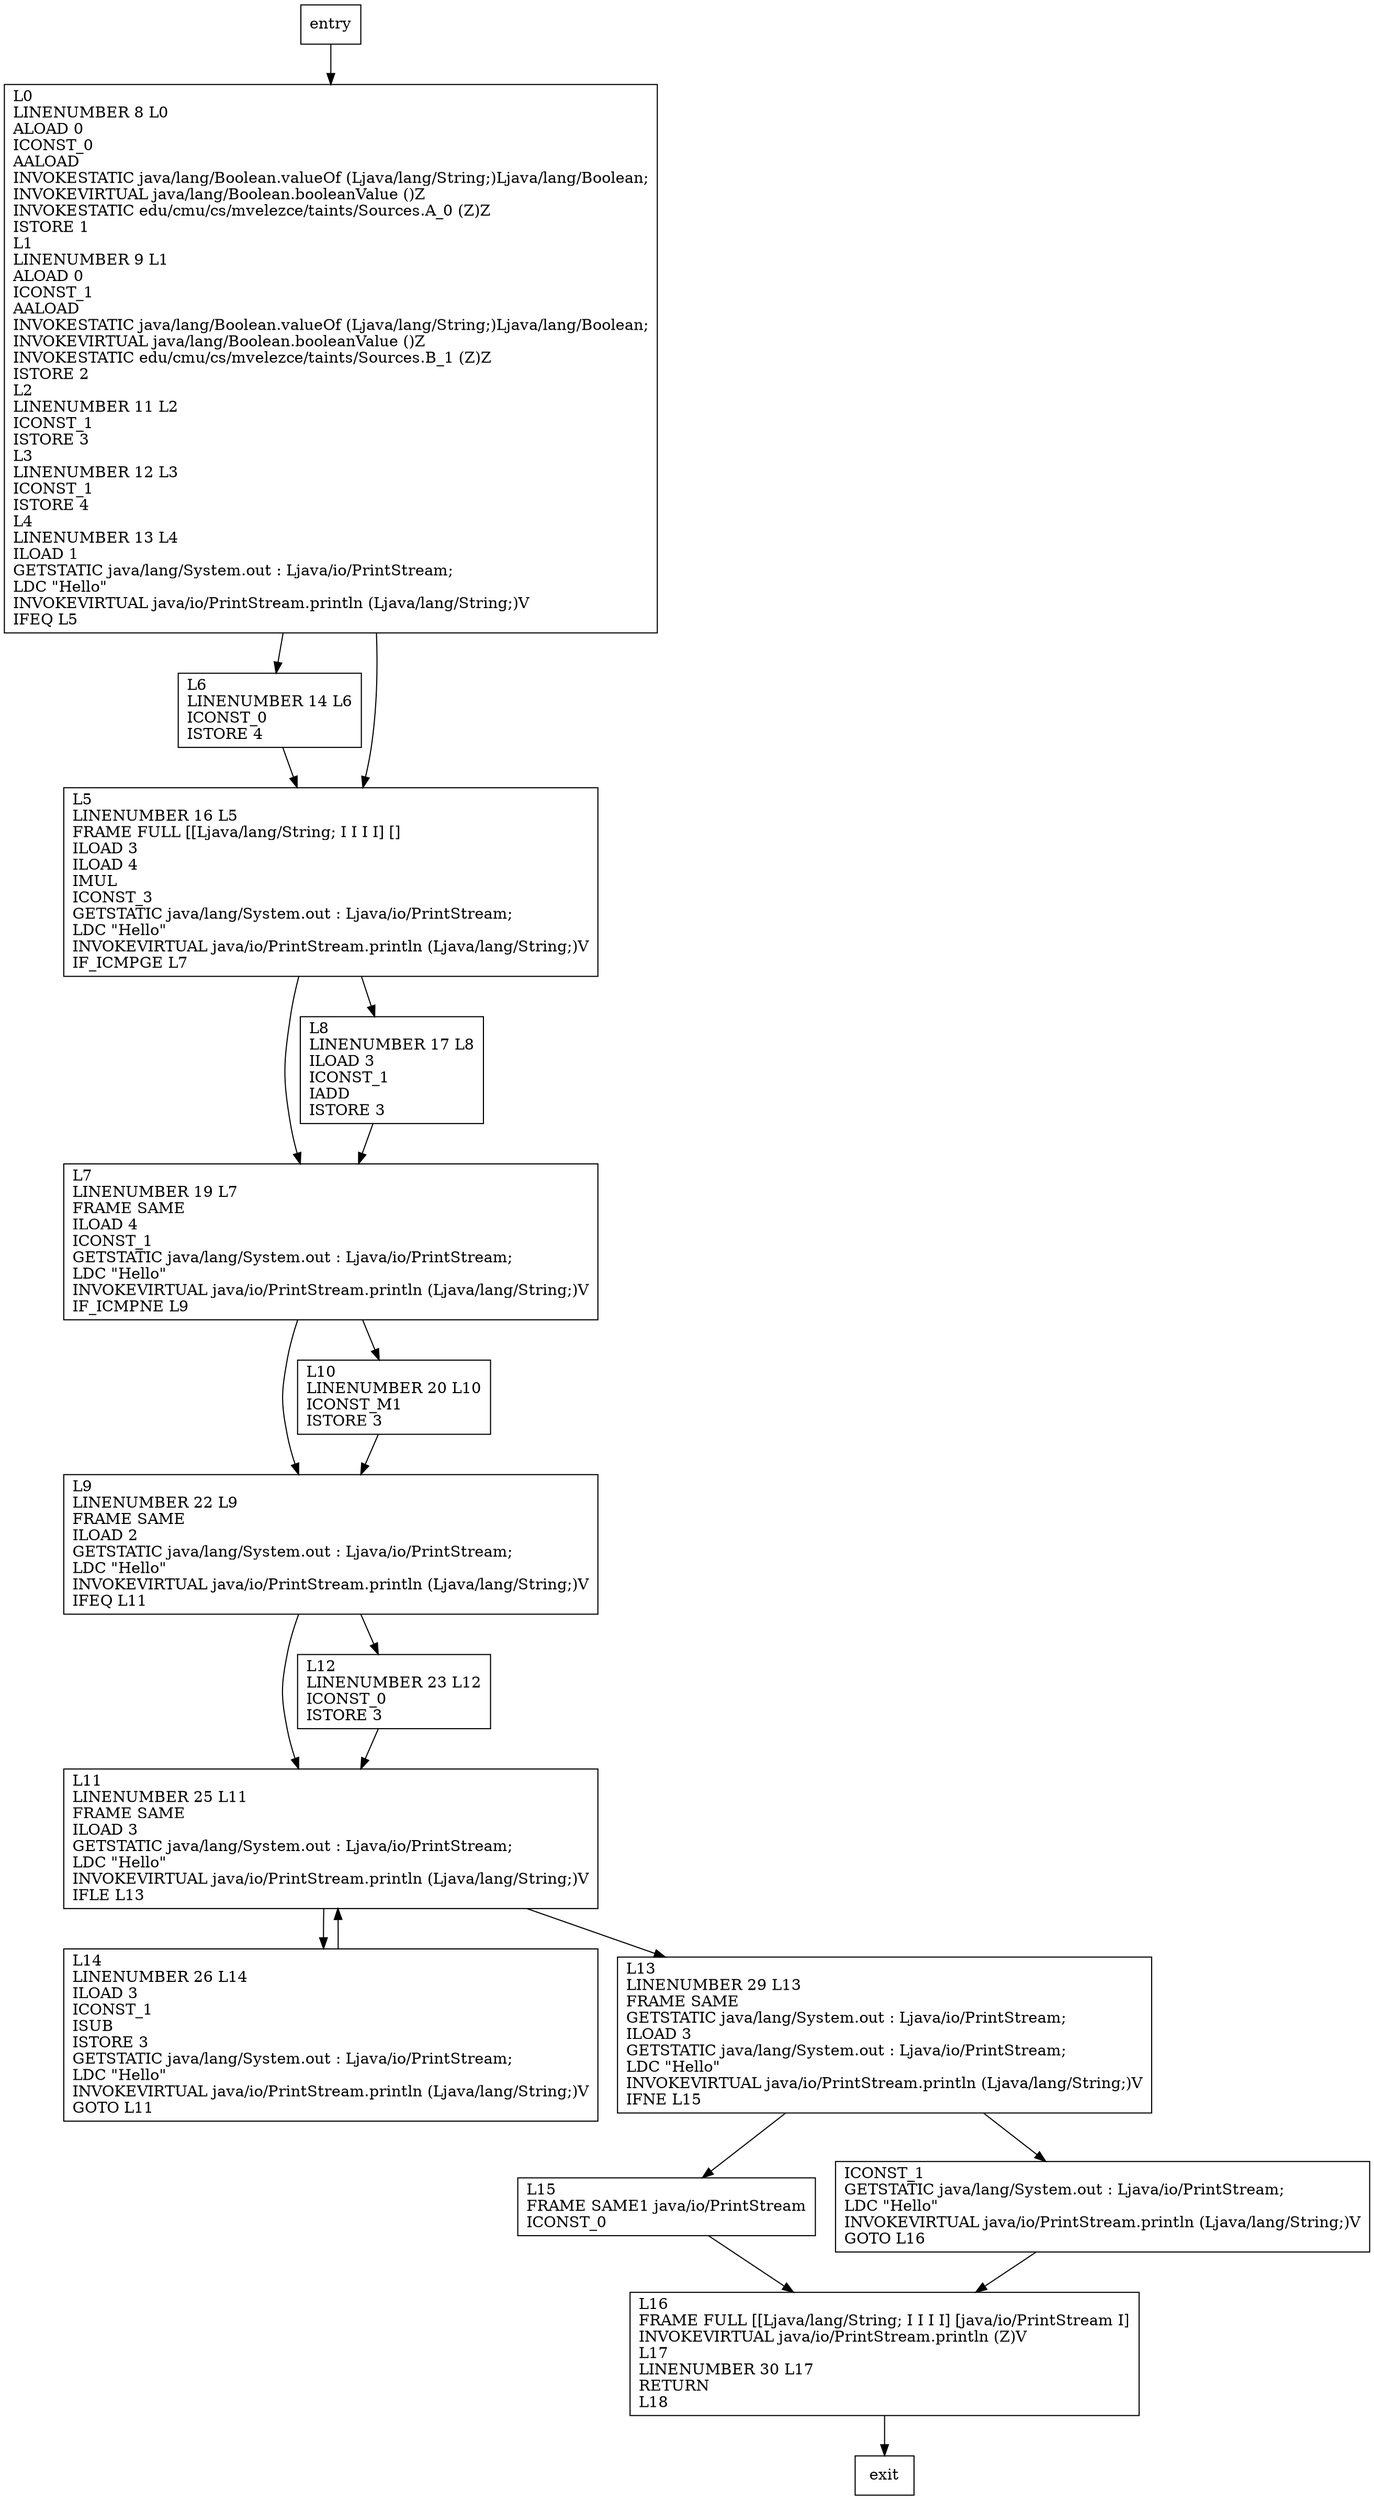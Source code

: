 digraph main {
node [shape=record];
258860422 [label="L15\lFRAME SAME1 java/io/PrintStream\lICONST_0\l"];
2118413714 [label="L9\lLINENUMBER 22 L9\lFRAME SAME\lILOAD 2\lGETSTATIC java/lang/System.out : Ljava/io/PrintStream;\lLDC \"Hello\"\lINVOKEVIRTUAL java/io/PrintStream.println (Ljava/lang/String;)V\lIFEQ L11\l"];
873105556 [label="L0\lLINENUMBER 8 L0\lALOAD 0\lICONST_0\lAALOAD\lINVOKESTATIC java/lang/Boolean.valueOf (Ljava/lang/String;)Ljava/lang/Boolean;\lINVOKEVIRTUAL java/lang/Boolean.booleanValue ()Z\lINVOKESTATIC edu/cmu/cs/mvelezce/taints/Sources.A_0 (Z)Z\lISTORE 1\lL1\lLINENUMBER 9 L1\lALOAD 0\lICONST_1\lAALOAD\lINVOKESTATIC java/lang/Boolean.valueOf (Ljava/lang/String;)Ljava/lang/Boolean;\lINVOKEVIRTUAL java/lang/Boolean.booleanValue ()Z\lINVOKESTATIC edu/cmu/cs/mvelezce/taints/Sources.B_1 (Z)Z\lISTORE 2\lL2\lLINENUMBER 11 L2\lICONST_1\lISTORE 3\lL3\lLINENUMBER 12 L3\lICONST_1\lISTORE 4\lL4\lLINENUMBER 13 L4\lILOAD 1\lGETSTATIC java/lang/System.out : Ljava/io/PrintStream;\lLDC \"Hello\"\lINVOKEVIRTUAL java/io/PrintStream.println (Ljava/lang/String;)V\lIFEQ L5\l"];
1894338251 [label="L7\lLINENUMBER 19 L7\lFRAME SAME\lILOAD 4\lICONST_1\lGETSTATIC java/lang/System.out : Ljava/io/PrintStream;\lLDC \"Hello\"\lINVOKEVIRTUAL java/io/PrintStream.println (Ljava/lang/String;)V\lIF_ICMPNE L9\l"];
50826412 [label="ICONST_1\lGETSTATIC java/lang/System.out : Ljava/io/PrintStream;\lLDC \"Hello\"\lINVOKEVIRTUAL java/io/PrintStream.println (Ljava/lang/String;)V\lGOTO L16\l"];
1152554134 [label="L14\lLINENUMBER 26 L14\lILOAD 3\lICONST_1\lISUB\lISTORE 3\lGETSTATIC java/lang/System.out : Ljava/io/PrintStream;\lLDC \"Hello\"\lINVOKEVIRTUAL java/io/PrintStream.println (Ljava/lang/String;)V\lGOTO L11\l"];
424106351 [label="L13\lLINENUMBER 29 L13\lFRAME SAME\lGETSTATIC java/lang/System.out : Ljava/io/PrintStream;\lILOAD 3\lGETSTATIC java/lang/System.out : Ljava/io/PrintStream;\lLDC \"Hello\"\lINVOKEVIRTUAL java/io/PrintStream.println (Ljava/lang/String;)V\lIFNE L15\l"];
1456464145 [label="L10\lLINENUMBER 20 L10\lICONST_M1\lISTORE 3\l"];
1834755909 [label="L11\lLINENUMBER 25 L11\lFRAME SAME\lILOAD 3\lGETSTATIC java/lang/System.out : Ljava/io/PrintStream;\lLDC \"Hello\"\lINVOKEVIRTUAL java/io/PrintStream.println (Ljava/lang/String;)V\lIFLE L13\l"];
281487983 [label="L8\lLINENUMBER 17 L8\lILOAD 3\lICONST_1\lIADD\lISTORE 3\l"];
1475982439 [label="L12\lLINENUMBER 23 L12\lICONST_0\lISTORE 3\l"];
2055967078 [label="L6\lLINENUMBER 14 L6\lICONST_0\lISTORE 4\l"];
1254907391 [label="L5\lLINENUMBER 16 L5\lFRAME FULL [[Ljava/lang/String; I I I I] []\lILOAD 3\lILOAD 4\lIMUL\lICONST_3\lGETSTATIC java/lang/System.out : Ljava/io/PrintStream;\lLDC \"Hello\"\lINVOKEVIRTUAL java/io/PrintStream.println (Ljava/lang/String;)V\lIF_ICMPGE L7\l"];
1596708569 [label="L16\lFRAME FULL [[Ljava/lang/String; I I I I] [java/io/PrintStream I]\lINVOKEVIRTUAL java/io/PrintStream.println (Z)V\lL17\lLINENUMBER 30 L17\lRETURN\lL18\l"];
entry;
exit;
258860422 -> 1596708569;
2118413714 -> 1834755909;
2118413714 -> 1475982439;
873105556 -> 2055967078;
873105556 -> 1254907391;
1894338251 -> 2118413714;
1894338251 -> 1456464145;
50826412 -> 1596708569;
1152554134 -> 1834755909;
424106351 -> 258860422;
424106351 -> 50826412;
entry -> 873105556;
1456464145 -> 2118413714;
1834755909 -> 1152554134;
1834755909 -> 424106351;
281487983 -> 1894338251;
1475982439 -> 1834755909;
2055967078 -> 1254907391;
1254907391 -> 1894338251;
1254907391 -> 281487983;
1596708569 -> exit;
}
